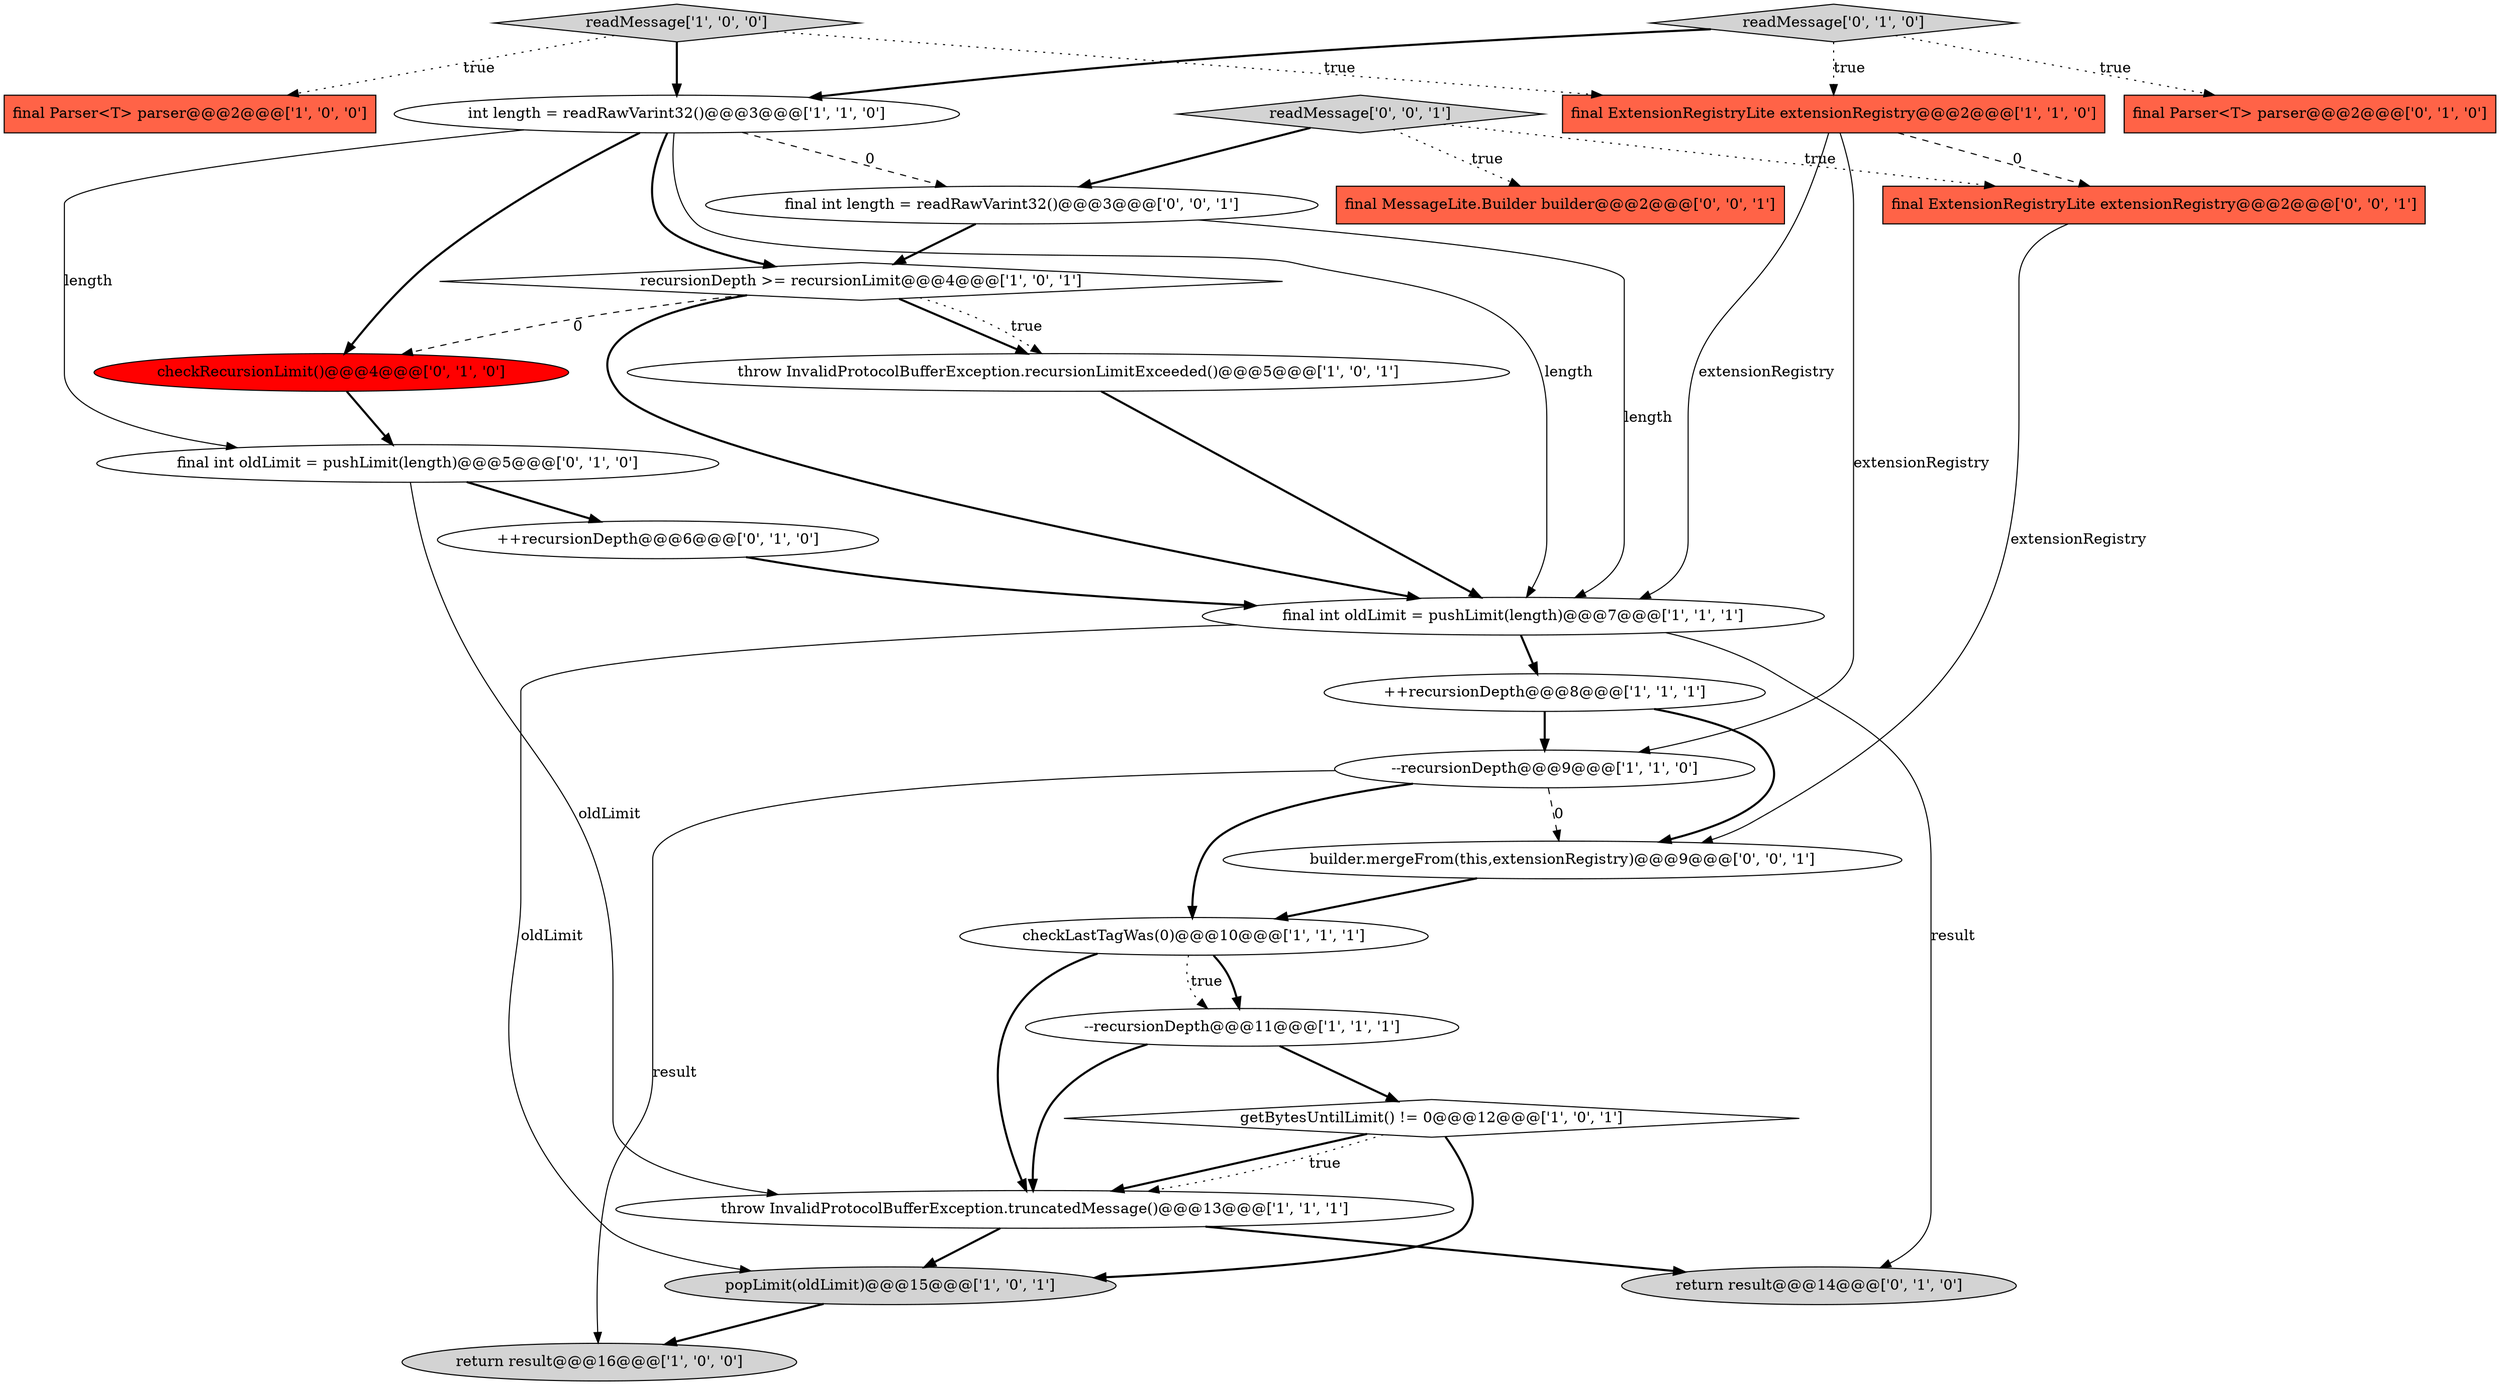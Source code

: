 digraph {
7 [style = filled, label = "readMessage['1', '0', '0']", fillcolor = lightgray, shape = diamond image = "AAA0AAABBB1BBB"];
4 [style = filled, label = "popLimit(oldLimit)@@@15@@@['1', '0', '1']", fillcolor = lightgray, shape = ellipse image = "AAA0AAABBB1BBB"];
25 [style = filled, label = "final ExtensionRegistryLite extensionRegistry@@@2@@@['0', '0', '1']", fillcolor = tomato, shape = box image = "AAA0AAABBB3BBB"];
18 [style = filled, label = "final Parser<T> parser@@@2@@@['0', '1', '0']", fillcolor = tomato, shape = box image = "AAA0AAABBB2BBB"];
12 [style = filled, label = "return result@@@16@@@['1', '0', '0']", fillcolor = lightgray, shape = ellipse image = "AAA0AAABBB1BBB"];
14 [style = filled, label = "throw InvalidProtocolBufferException.truncatedMessage()@@@13@@@['1', '1', '1']", fillcolor = white, shape = ellipse image = "AAA0AAABBB1BBB"];
1 [style = filled, label = "recursionDepth >= recursionLimit@@@4@@@['1', '0', '1']", fillcolor = white, shape = diamond image = "AAA0AAABBB1BBB"];
5 [style = filled, label = "final int oldLimit = pushLimit(length)@@@7@@@['1', '1', '1']", fillcolor = white, shape = ellipse image = "AAA0AAABBB1BBB"];
20 [style = filled, label = "++recursionDepth@@@6@@@['0', '1', '0']", fillcolor = white, shape = ellipse image = "AAA0AAABBB2BBB"];
3 [style = filled, label = "getBytesUntilLimit() != 0@@@12@@@['1', '0', '1']", fillcolor = white, shape = diamond image = "AAA0AAABBB1BBB"];
23 [style = filled, label = "final int length = readRawVarint32()@@@3@@@['0', '0', '1']", fillcolor = white, shape = ellipse image = "AAA0AAABBB3BBB"];
19 [style = filled, label = "return result@@@14@@@['0', '1', '0']", fillcolor = lightgray, shape = ellipse image = "AAA0AAABBB2BBB"];
17 [style = filled, label = "readMessage['0', '1', '0']", fillcolor = lightgray, shape = diamond image = "AAA0AAABBB2BBB"];
6 [style = filled, label = "--recursionDepth@@@11@@@['1', '1', '1']", fillcolor = white, shape = ellipse image = "AAA0AAABBB1BBB"];
2 [style = filled, label = "final Parser<T> parser@@@2@@@['1', '0', '0']", fillcolor = tomato, shape = box image = "AAA0AAABBB1BBB"];
22 [style = filled, label = "final MessageLite.Builder builder@@@2@@@['0', '0', '1']", fillcolor = tomato, shape = box image = "AAA0AAABBB3BBB"];
10 [style = filled, label = "final ExtensionRegistryLite extensionRegistry@@@2@@@['1', '1', '0']", fillcolor = tomato, shape = box image = "AAA0AAABBB1BBB"];
8 [style = filled, label = "checkLastTagWas(0)@@@10@@@['1', '1', '1']", fillcolor = white, shape = ellipse image = "AAA0AAABBB1BBB"];
24 [style = filled, label = "readMessage['0', '0', '1']", fillcolor = lightgray, shape = diamond image = "AAA0AAABBB3BBB"];
9 [style = filled, label = "throw InvalidProtocolBufferException.recursionLimitExceeded()@@@5@@@['1', '0', '1']", fillcolor = white, shape = ellipse image = "AAA0AAABBB1BBB"];
15 [style = filled, label = "checkRecursionLimit()@@@4@@@['0', '1', '0']", fillcolor = red, shape = ellipse image = "AAA1AAABBB2BBB"];
13 [style = filled, label = "--recursionDepth@@@9@@@['1', '1', '0']", fillcolor = white, shape = ellipse image = "AAA0AAABBB1BBB"];
16 [style = filled, label = "final int oldLimit = pushLimit(length)@@@5@@@['0', '1', '0']", fillcolor = white, shape = ellipse image = "AAA0AAABBB2BBB"];
21 [style = filled, label = "builder.mergeFrom(this,extensionRegistry)@@@9@@@['0', '0', '1']", fillcolor = white, shape = ellipse image = "AAA0AAABBB3BBB"];
11 [style = filled, label = "++recursionDepth@@@8@@@['1', '1', '1']", fillcolor = white, shape = ellipse image = "AAA0AAABBB1BBB"];
0 [style = filled, label = "int length = readRawVarint32()@@@3@@@['1', '1', '0']", fillcolor = white, shape = ellipse image = "AAA0AAABBB1BBB"];
1->5 [style = bold, label=""];
6->3 [style = bold, label=""];
7->2 [style = dotted, label="true"];
10->13 [style = solid, label="extensionRegistry"];
7->10 [style = dotted, label="true"];
13->12 [style = solid, label="result"];
17->18 [style = dotted, label="true"];
5->19 [style = solid, label="result"];
24->25 [style = dotted, label="true"];
1->15 [style = dashed, label="0"];
0->23 [style = dashed, label="0"];
11->21 [style = bold, label=""];
3->14 [style = bold, label=""];
25->21 [style = solid, label="extensionRegistry"];
21->8 [style = bold, label=""];
8->14 [style = bold, label=""];
14->19 [style = bold, label=""];
8->6 [style = bold, label=""];
7->0 [style = bold, label=""];
15->16 [style = bold, label=""];
3->4 [style = bold, label=""];
5->4 [style = solid, label="oldLimit"];
0->15 [style = bold, label=""];
1->9 [style = bold, label=""];
0->16 [style = solid, label="length"];
3->14 [style = dotted, label="true"];
20->5 [style = bold, label=""];
6->14 [style = bold, label=""];
17->10 [style = dotted, label="true"];
17->0 [style = bold, label=""];
13->21 [style = dashed, label="0"];
8->6 [style = dotted, label="true"];
0->5 [style = solid, label="length"];
16->14 [style = solid, label="oldLimit"];
0->1 [style = bold, label=""];
24->22 [style = dotted, label="true"];
1->9 [style = dotted, label="true"];
11->13 [style = bold, label=""];
9->5 [style = bold, label=""];
4->12 [style = bold, label=""];
23->1 [style = bold, label=""];
23->5 [style = solid, label="length"];
5->11 [style = bold, label=""];
13->8 [style = bold, label=""];
16->20 [style = bold, label=""];
10->5 [style = solid, label="extensionRegistry"];
10->25 [style = dashed, label="0"];
14->4 [style = bold, label=""];
24->23 [style = bold, label=""];
}
